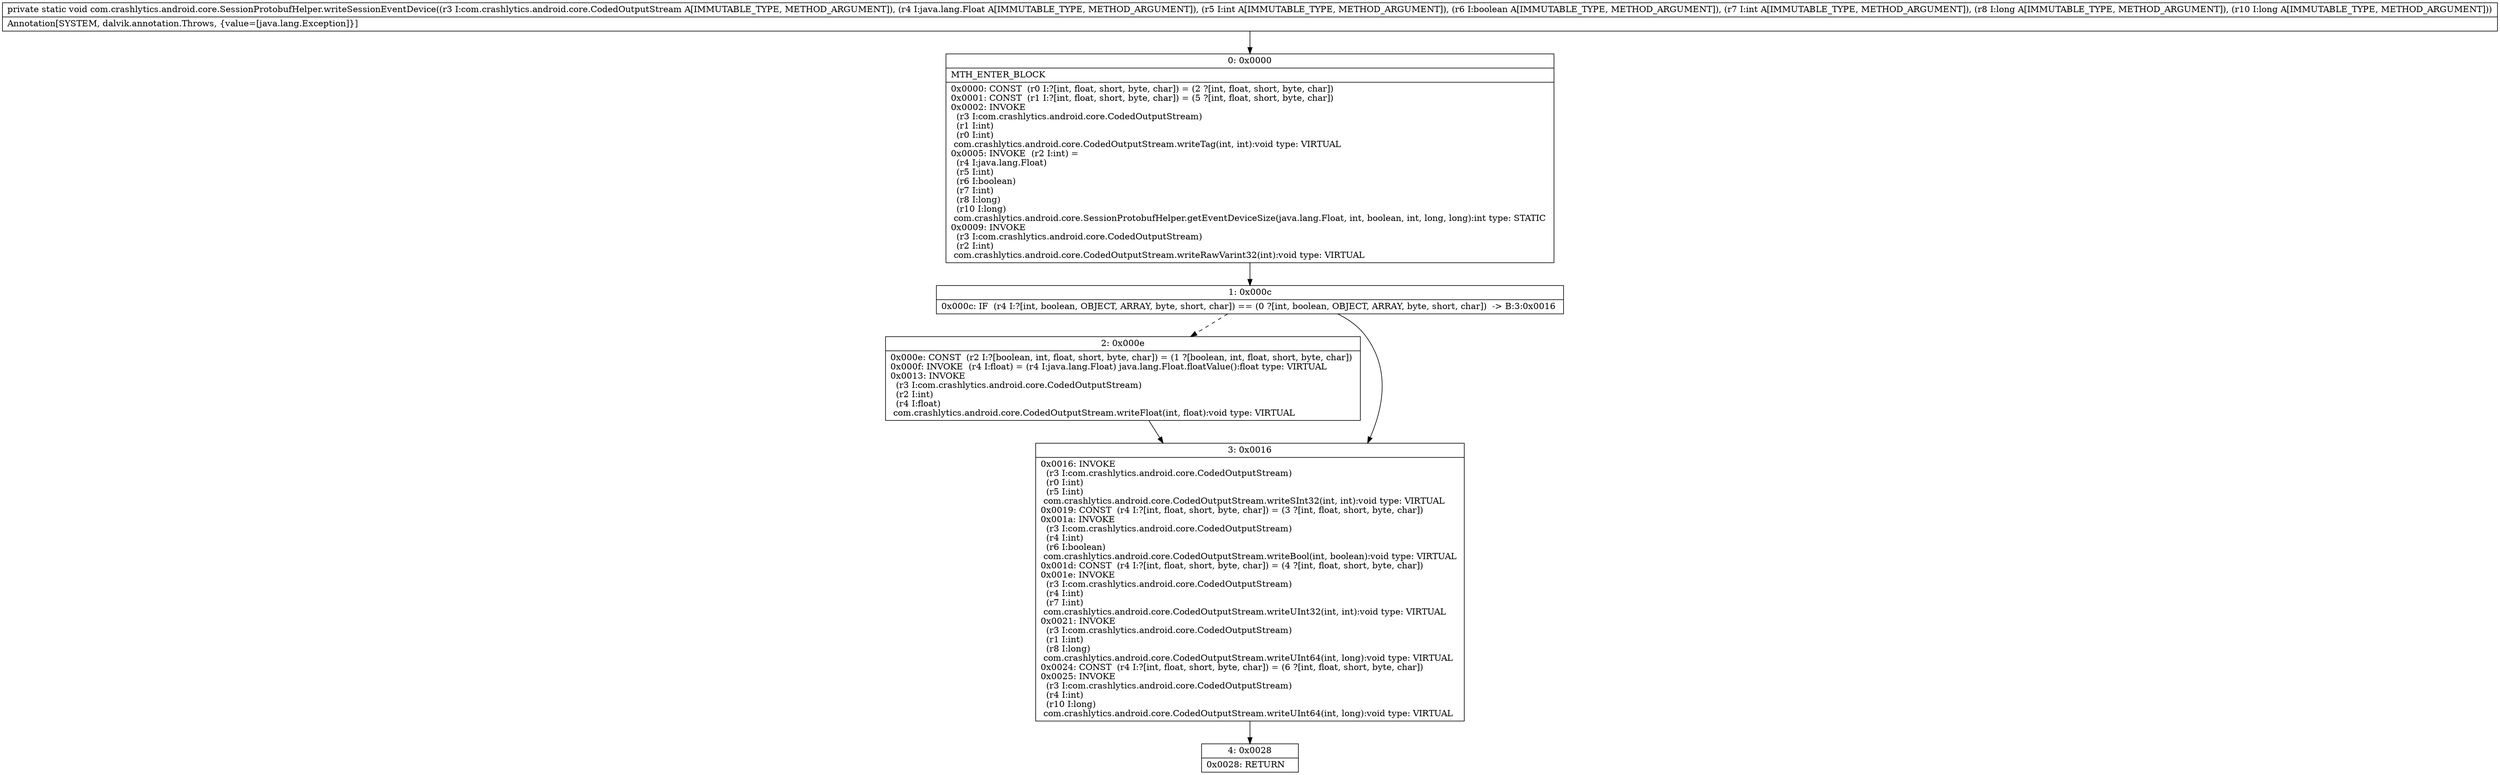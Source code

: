 digraph "CFG forcom.crashlytics.android.core.SessionProtobufHelper.writeSessionEventDevice(Lcom\/crashlytics\/android\/core\/CodedOutputStream;Ljava\/lang\/Float;IZIJJ)V" {
Node_0 [shape=record,label="{0\:\ 0x0000|MTH_ENTER_BLOCK\l|0x0000: CONST  (r0 I:?[int, float, short, byte, char]) = (2 ?[int, float, short, byte, char]) \l0x0001: CONST  (r1 I:?[int, float, short, byte, char]) = (5 ?[int, float, short, byte, char]) \l0x0002: INVOKE  \l  (r3 I:com.crashlytics.android.core.CodedOutputStream)\l  (r1 I:int)\l  (r0 I:int)\l com.crashlytics.android.core.CodedOutputStream.writeTag(int, int):void type: VIRTUAL \l0x0005: INVOKE  (r2 I:int) = \l  (r4 I:java.lang.Float)\l  (r5 I:int)\l  (r6 I:boolean)\l  (r7 I:int)\l  (r8 I:long)\l  (r10 I:long)\l com.crashlytics.android.core.SessionProtobufHelper.getEventDeviceSize(java.lang.Float, int, boolean, int, long, long):int type: STATIC \l0x0009: INVOKE  \l  (r3 I:com.crashlytics.android.core.CodedOutputStream)\l  (r2 I:int)\l com.crashlytics.android.core.CodedOutputStream.writeRawVarint32(int):void type: VIRTUAL \l}"];
Node_1 [shape=record,label="{1\:\ 0x000c|0x000c: IF  (r4 I:?[int, boolean, OBJECT, ARRAY, byte, short, char]) == (0 ?[int, boolean, OBJECT, ARRAY, byte, short, char])  \-\> B:3:0x0016 \l}"];
Node_2 [shape=record,label="{2\:\ 0x000e|0x000e: CONST  (r2 I:?[boolean, int, float, short, byte, char]) = (1 ?[boolean, int, float, short, byte, char]) \l0x000f: INVOKE  (r4 I:float) = (r4 I:java.lang.Float) java.lang.Float.floatValue():float type: VIRTUAL \l0x0013: INVOKE  \l  (r3 I:com.crashlytics.android.core.CodedOutputStream)\l  (r2 I:int)\l  (r4 I:float)\l com.crashlytics.android.core.CodedOutputStream.writeFloat(int, float):void type: VIRTUAL \l}"];
Node_3 [shape=record,label="{3\:\ 0x0016|0x0016: INVOKE  \l  (r3 I:com.crashlytics.android.core.CodedOutputStream)\l  (r0 I:int)\l  (r5 I:int)\l com.crashlytics.android.core.CodedOutputStream.writeSInt32(int, int):void type: VIRTUAL \l0x0019: CONST  (r4 I:?[int, float, short, byte, char]) = (3 ?[int, float, short, byte, char]) \l0x001a: INVOKE  \l  (r3 I:com.crashlytics.android.core.CodedOutputStream)\l  (r4 I:int)\l  (r6 I:boolean)\l com.crashlytics.android.core.CodedOutputStream.writeBool(int, boolean):void type: VIRTUAL \l0x001d: CONST  (r4 I:?[int, float, short, byte, char]) = (4 ?[int, float, short, byte, char]) \l0x001e: INVOKE  \l  (r3 I:com.crashlytics.android.core.CodedOutputStream)\l  (r4 I:int)\l  (r7 I:int)\l com.crashlytics.android.core.CodedOutputStream.writeUInt32(int, int):void type: VIRTUAL \l0x0021: INVOKE  \l  (r3 I:com.crashlytics.android.core.CodedOutputStream)\l  (r1 I:int)\l  (r8 I:long)\l com.crashlytics.android.core.CodedOutputStream.writeUInt64(int, long):void type: VIRTUAL \l0x0024: CONST  (r4 I:?[int, float, short, byte, char]) = (6 ?[int, float, short, byte, char]) \l0x0025: INVOKE  \l  (r3 I:com.crashlytics.android.core.CodedOutputStream)\l  (r4 I:int)\l  (r10 I:long)\l com.crashlytics.android.core.CodedOutputStream.writeUInt64(int, long):void type: VIRTUAL \l}"];
Node_4 [shape=record,label="{4\:\ 0x0028|0x0028: RETURN   \l}"];
MethodNode[shape=record,label="{private static void com.crashlytics.android.core.SessionProtobufHelper.writeSessionEventDevice((r3 I:com.crashlytics.android.core.CodedOutputStream A[IMMUTABLE_TYPE, METHOD_ARGUMENT]), (r4 I:java.lang.Float A[IMMUTABLE_TYPE, METHOD_ARGUMENT]), (r5 I:int A[IMMUTABLE_TYPE, METHOD_ARGUMENT]), (r6 I:boolean A[IMMUTABLE_TYPE, METHOD_ARGUMENT]), (r7 I:int A[IMMUTABLE_TYPE, METHOD_ARGUMENT]), (r8 I:long A[IMMUTABLE_TYPE, METHOD_ARGUMENT]), (r10 I:long A[IMMUTABLE_TYPE, METHOD_ARGUMENT]))  | Annotation[SYSTEM, dalvik.annotation.Throws, \{value=[java.lang.Exception]\}]\l}"];
MethodNode -> Node_0;
Node_0 -> Node_1;
Node_1 -> Node_2[style=dashed];
Node_1 -> Node_3;
Node_2 -> Node_3;
Node_3 -> Node_4;
}

